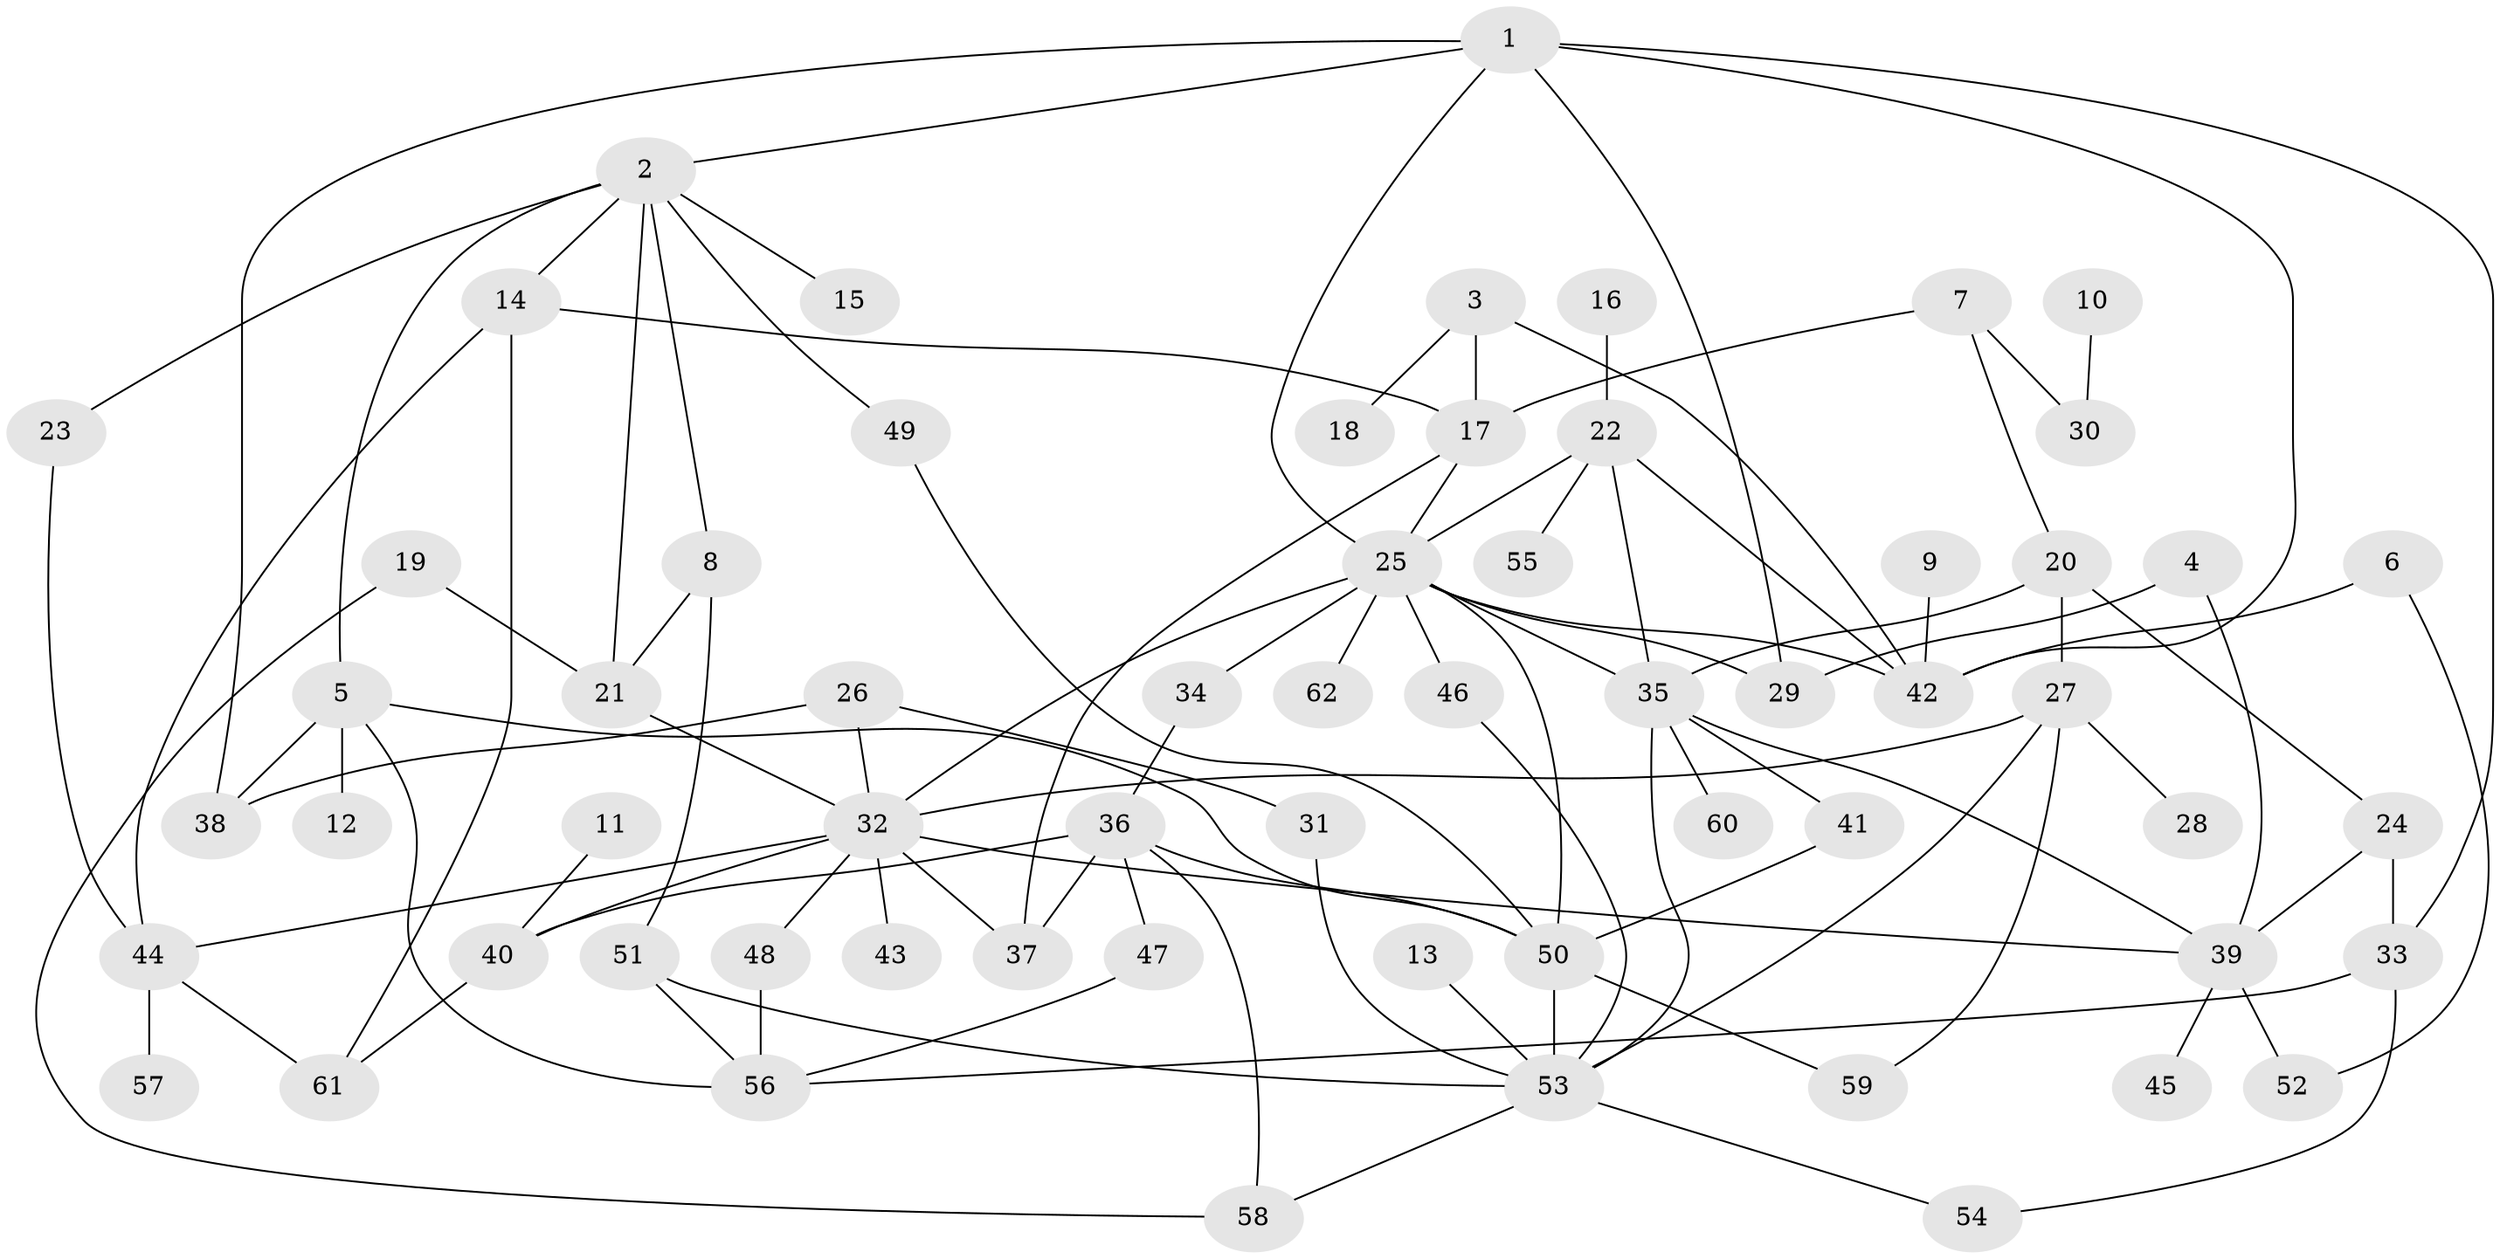 // original degree distribution, {4: 0.13709677419354838, 6: 0.04032258064516129, 8: 0.008064516129032258, 5: 0.04838709677419355, 1: 0.22580645161290322, 9: 0.008064516129032258, 3: 0.23387096774193547, 2: 0.29838709677419356}
// Generated by graph-tools (version 1.1) at 2025/49/03/09/25 03:49:24]
// undirected, 62 vertices, 102 edges
graph export_dot {
graph [start="1"]
  node [color=gray90,style=filled];
  1;
  2;
  3;
  4;
  5;
  6;
  7;
  8;
  9;
  10;
  11;
  12;
  13;
  14;
  15;
  16;
  17;
  18;
  19;
  20;
  21;
  22;
  23;
  24;
  25;
  26;
  27;
  28;
  29;
  30;
  31;
  32;
  33;
  34;
  35;
  36;
  37;
  38;
  39;
  40;
  41;
  42;
  43;
  44;
  45;
  46;
  47;
  48;
  49;
  50;
  51;
  52;
  53;
  54;
  55;
  56;
  57;
  58;
  59;
  60;
  61;
  62;
  1 -- 2 [weight=1.0];
  1 -- 25 [weight=1.0];
  1 -- 29 [weight=1.0];
  1 -- 33 [weight=1.0];
  1 -- 38 [weight=1.0];
  1 -- 42 [weight=1.0];
  2 -- 5 [weight=1.0];
  2 -- 8 [weight=1.0];
  2 -- 14 [weight=1.0];
  2 -- 15 [weight=1.0];
  2 -- 21 [weight=1.0];
  2 -- 23 [weight=1.0];
  2 -- 49 [weight=1.0];
  3 -- 17 [weight=1.0];
  3 -- 18 [weight=1.0];
  3 -- 42 [weight=1.0];
  4 -- 29 [weight=1.0];
  4 -- 39 [weight=1.0];
  5 -- 12 [weight=1.0];
  5 -- 38 [weight=1.0];
  5 -- 50 [weight=1.0];
  5 -- 56 [weight=1.0];
  6 -- 42 [weight=1.0];
  6 -- 52 [weight=1.0];
  7 -- 17 [weight=1.0];
  7 -- 20 [weight=1.0];
  7 -- 30 [weight=1.0];
  8 -- 21 [weight=1.0];
  8 -- 51 [weight=1.0];
  9 -- 42 [weight=1.0];
  10 -- 30 [weight=1.0];
  11 -- 40 [weight=1.0];
  13 -- 53 [weight=1.0];
  14 -- 17 [weight=1.0];
  14 -- 44 [weight=1.0];
  14 -- 61 [weight=1.0];
  16 -- 22 [weight=1.0];
  17 -- 25 [weight=1.0];
  17 -- 37 [weight=1.0];
  19 -- 21 [weight=1.0];
  19 -- 58 [weight=1.0];
  20 -- 24 [weight=1.0];
  20 -- 27 [weight=1.0];
  20 -- 35 [weight=1.0];
  21 -- 32 [weight=1.0];
  22 -- 25 [weight=1.0];
  22 -- 35 [weight=2.0];
  22 -- 42 [weight=1.0];
  22 -- 55 [weight=1.0];
  23 -- 44 [weight=1.0];
  24 -- 33 [weight=1.0];
  24 -- 39 [weight=1.0];
  25 -- 29 [weight=1.0];
  25 -- 32 [weight=1.0];
  25 -- 34 [weight=1.0];
  25 -- 35 [weight=1.0];
  25 -- 42 [weight=1.0];
  25 -- 46 [weight=1.0];
  25 -- 50 [weight=1.0];
  25 -- 62 [weight=1.0];
  26 -- 31 [weight=1.0];
  26 -- 32 [weight=1.0];
  26 -- 38 [weight=1.0];
  27 -- 28 [weight=1.0];
  27 -- 32 [weight=1.0];
  27 -- 53 [weight=1.0];
  27 -- 59 [weight=1.0];
  31 -- 53 [weight=1.0];
  32 -- 37 [weight=1.0];
  32 -- 39 [weight=1.0];
  32 -- 40 [weight=1.0];
  32 -- 43 [weight=1.0];
  32 -- 44 [weight=1.0];
  32 -- 48 [weight=1.0];
  33 -- 54 [weight=1.0];
  33 -- 56 [weight=1.0];
  34 -- 36 [weight=1.0];
  35 -- 39 [weight=1.0];
  35 -- 41 [weight=1.0];
  35 -- 53 [weight=1.0];
  35 -- 60 [weight=1.0];
  36 -- 37 [weight=1.0];
  36 -- 40 [weight=1.0];
  36 -- 47 [weight=1.0];
  36 -- 50 [weight=1.0];
  36 -- 58 [weight=1.0];
  39 -- 45 [weight=1.0];
  39 -- 52 [weight=1.0];
  40 -- 61 [weight=1.0];
  41 -- 50 [weight=1.0];
  44 -- 57 [weight=1.0];
  44 -- 61 [weight=1.0];
  46 -- 53 [weight=1.0];
  47 -- 56 [weight=1.0];
  48 -- 56 [weight=1.0];
  49 -- 50 [weight=1.0];
  50 -- 53 [weight=1.0];
  50 -- 59 [weight=1.0];
  51 -- 53 [weight=1.0];
  51 -- 56 [weight=1.0];
  53 -- 54 [weight=1.0];
  53 -- 58 [weight=1.0];
}
